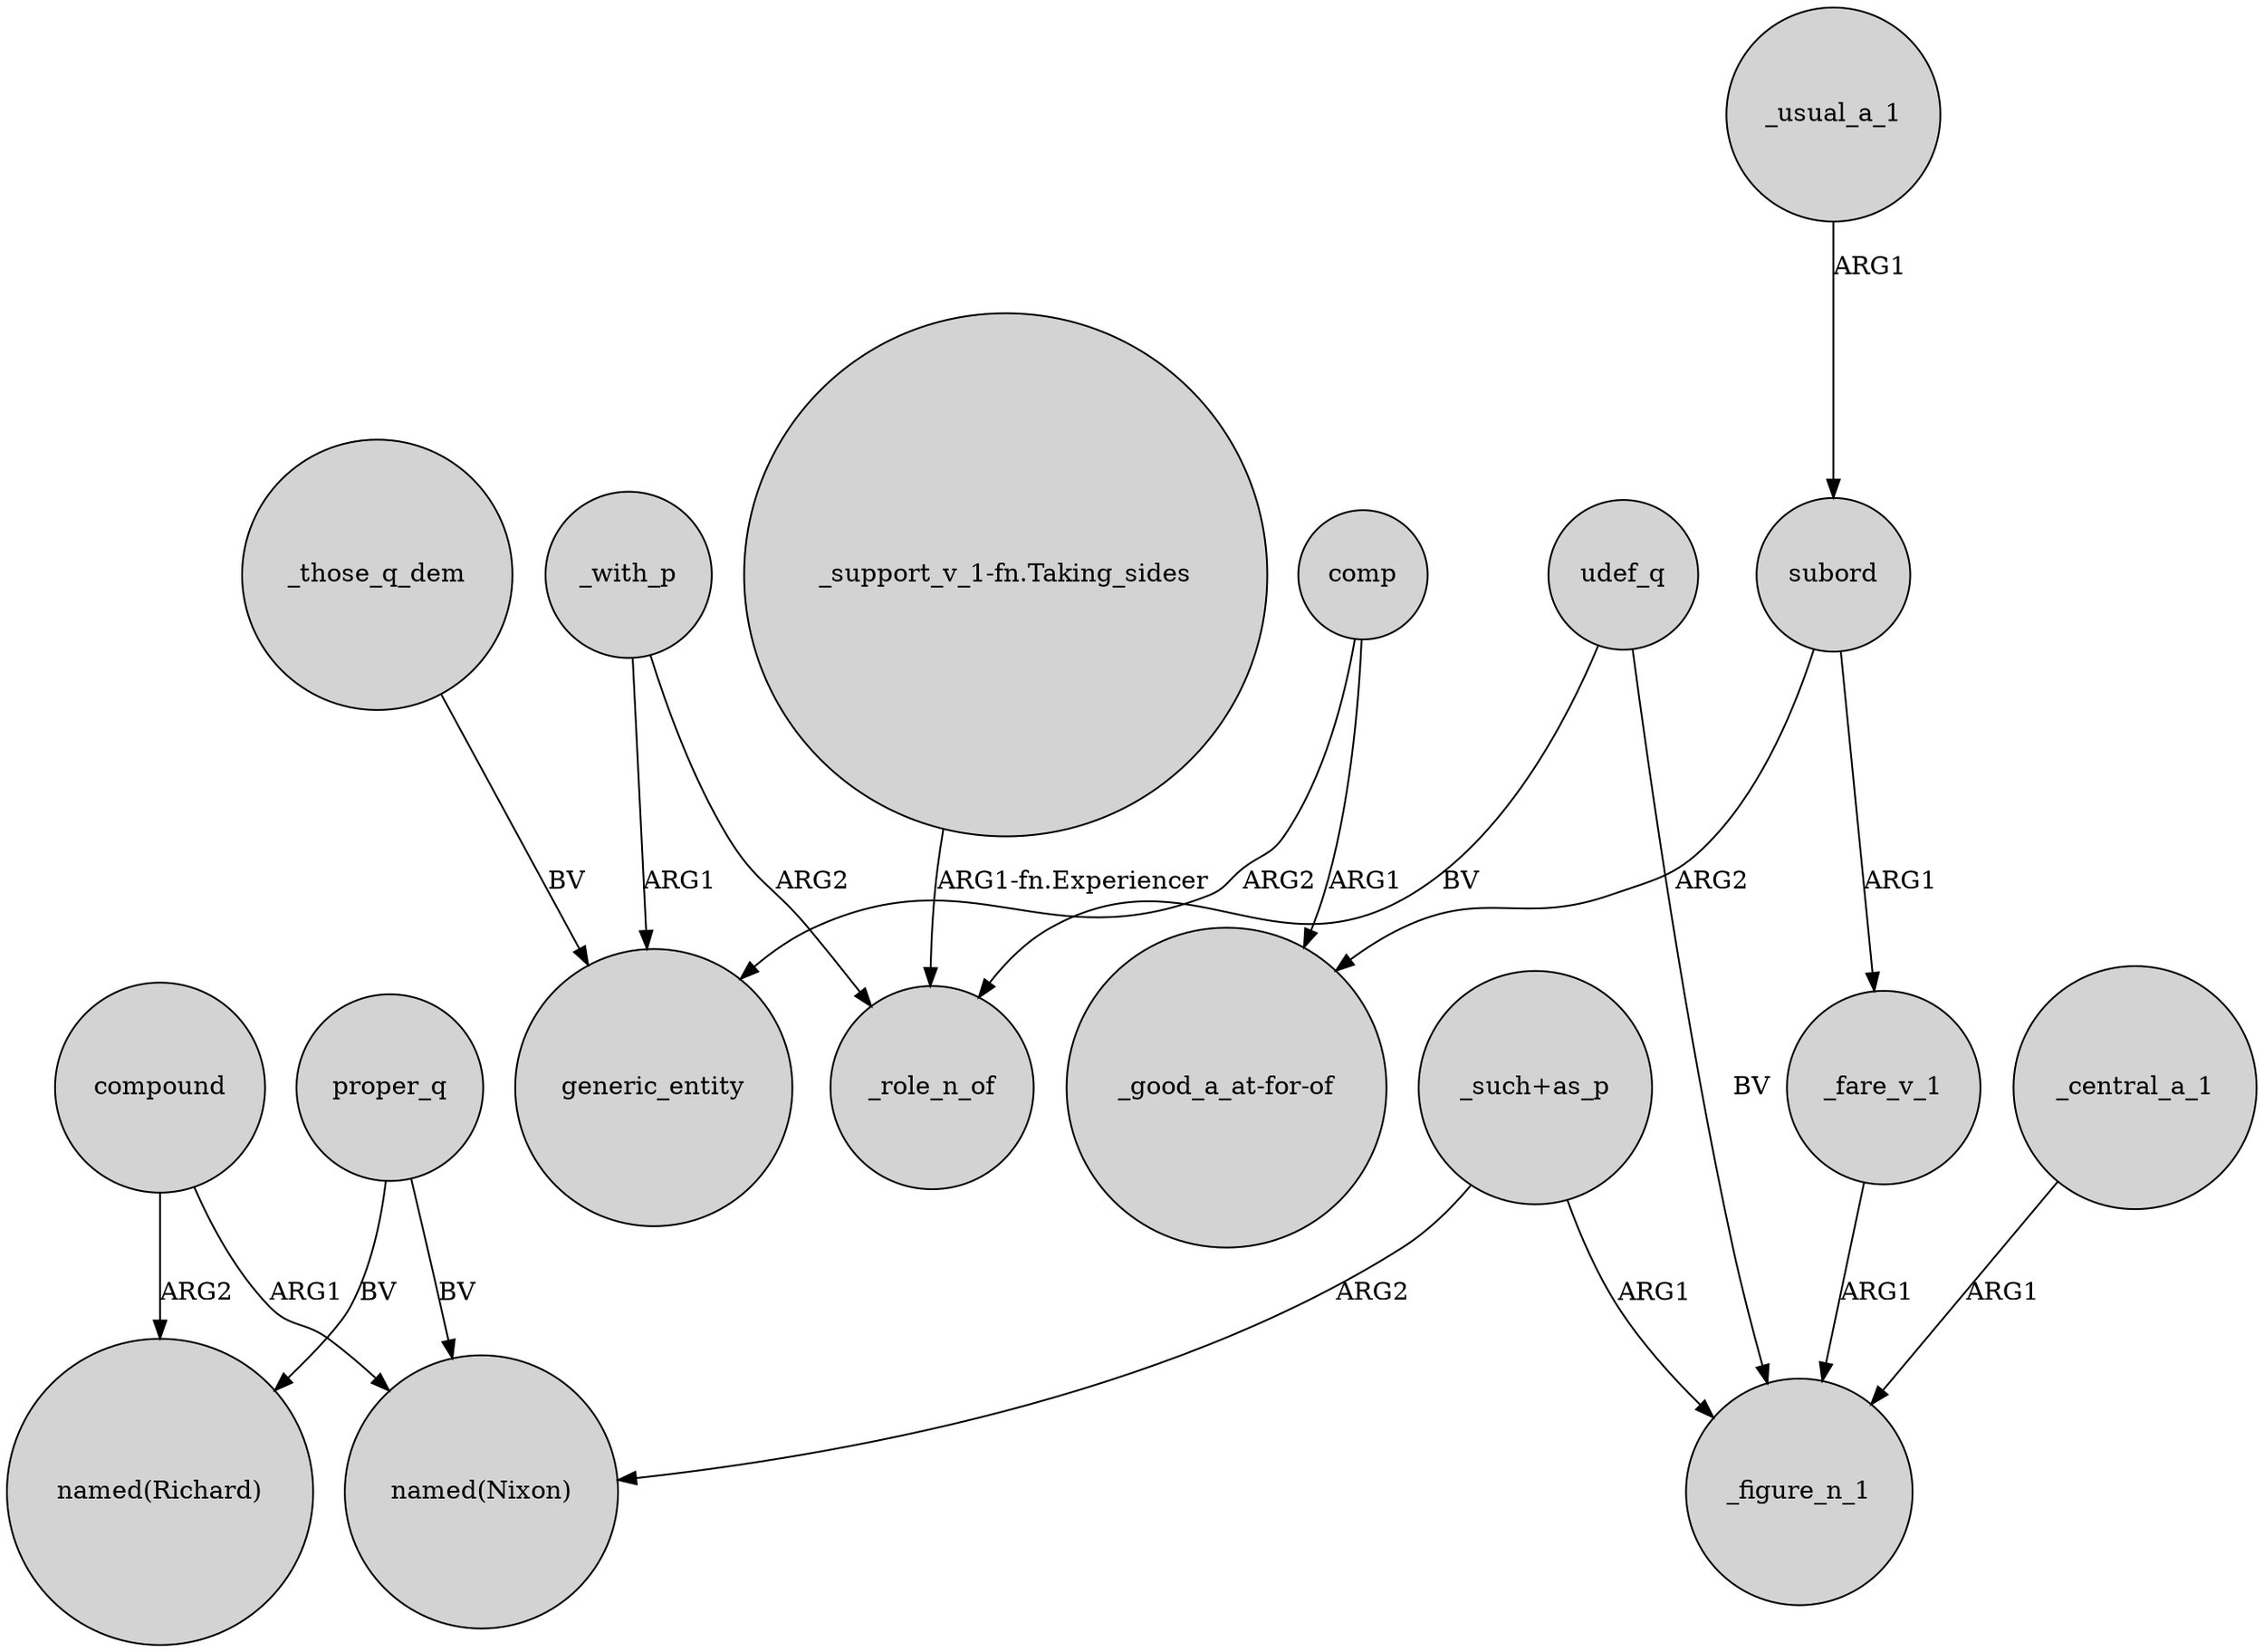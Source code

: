 digraph {
	node [shape=circle style=filled]
	proper_q -> "named(Nixon)" [label=BV]
	"_such+as_p" -> "named(Nixon)" [label=ARG2]
	"_support_v_1-fn.Taking_sides" -> _role_n_of [label="ARG1-fn.Experiencer"]
	_with_p -> _role_n_of [label=ARG2]
	comp -> "_good_a_at-for-of" [label=ARG1]
	compound -> "named(Richard)" [label=ARG2]
	_with_p -> generic_entity [label=ARG1]
	_fare_v_1 -> _figure_n_1 [label=ARG1]
	_usual_a_1 -> subord [label=ARG1]
	subord -> _fare_v_1 [label=ARG1]
	proper_q -> "named(Richard)" [label=BV]
	udef_q -> _role_n_of [label=BV]
	_central_a_1 -> _figure_n_1 [label=ARG1]
	"_such+as_p" -> _figure_n_1 [label=ARG1]
	compound -> "named(Nixon)" [label=ARG1]
	udef_q -> _figure_n_1 [label=BV]
	comp -> generic_entity [label=ARG2]
	subord -> "_good_a_at-for-of" [label=ARG2]
	_those_q_dem -> generic_entity [label=BV]
}
